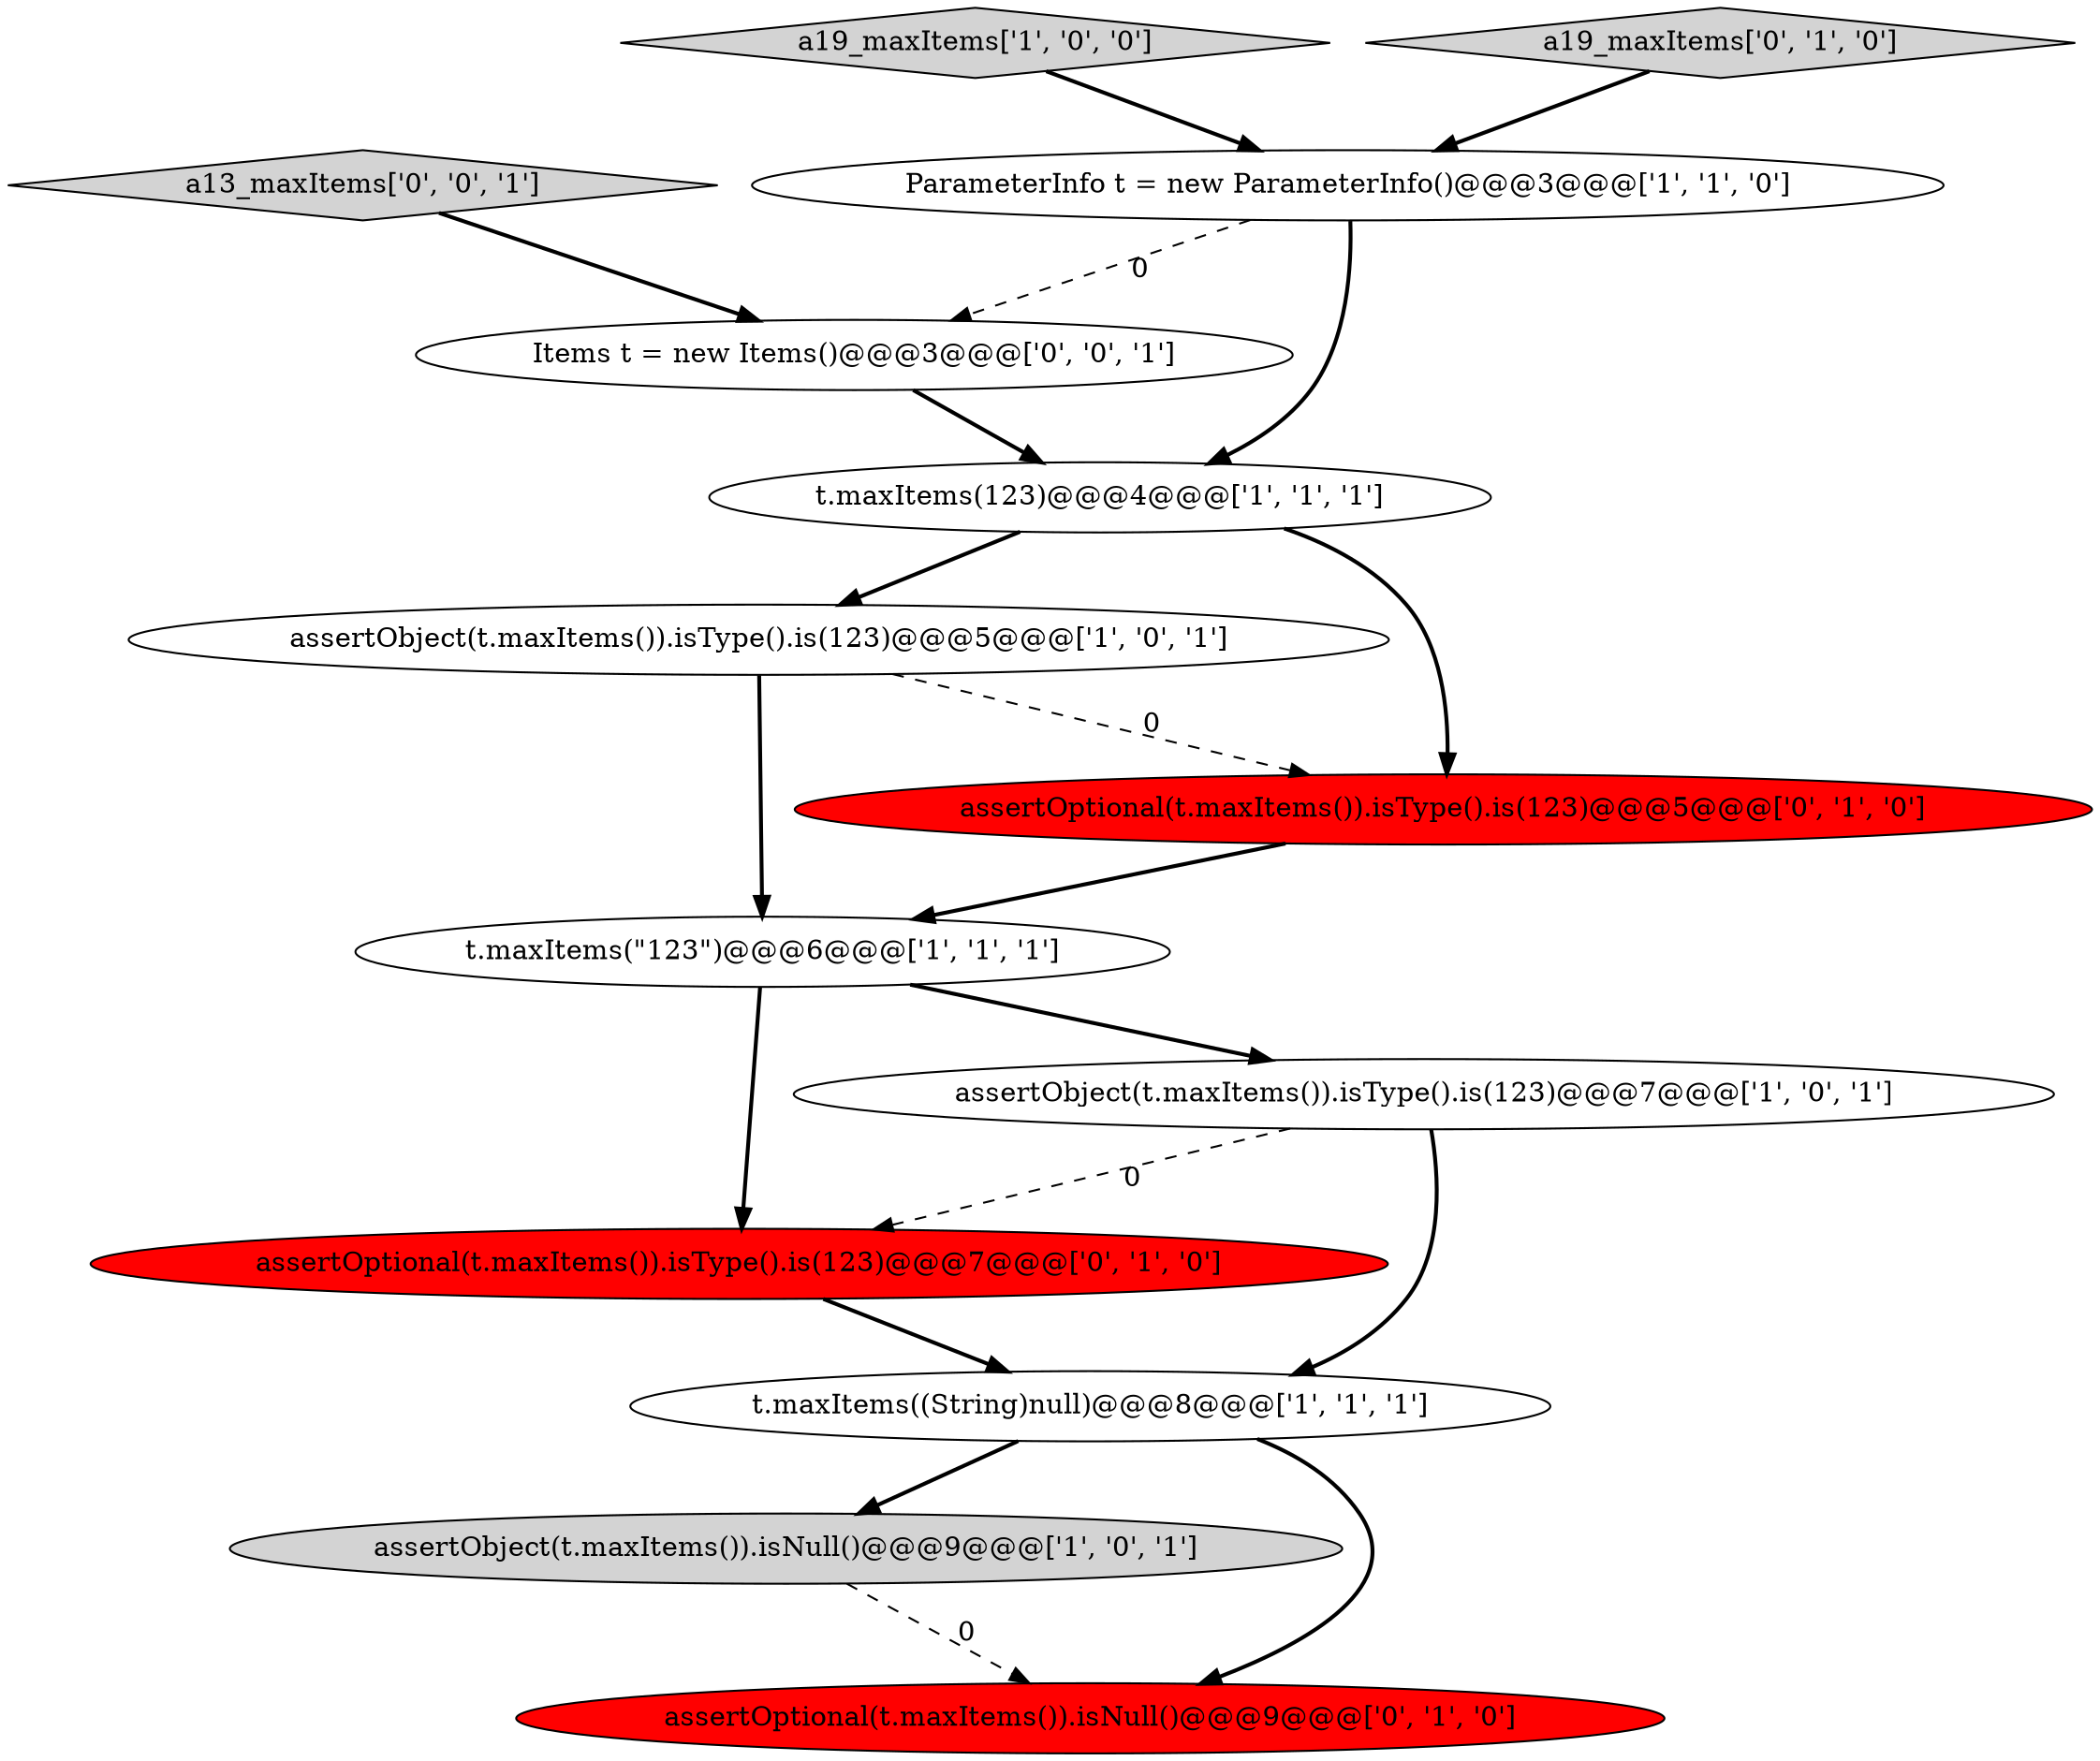 digraph {
7 [style = filled, label = "assertObject(t.maxItems()).isNull()@@@9@@@['1', '0', '1']", fillcolor = lightgray, shape = ellipse image = "AAA0AAABBB1BBB"];
11 [style = filled, label = "assertOptional(t.maxItems()).isType().is(123)@@@7@@@['0', '1', '0']", fillcolor = red, shape = ellipse image = "AAA1AAABBB2BBB"];
4 [style = filled, label = "a19_maxItems['1', '0', '0']", fillcolor = lightgray, shape = diamond image = "AAA0AAABBB1BBB"];
10 [style = filled, label = "assertOptional(t.maxItems()).isNull()@@@9@@@['0', '1', '0']", fillcolor = red, shape = ellipse image = "AAA1AAABBB2BBB"];
3 [style = filled, label = "t.maxItems(123)@@@4@@@['1', '1', '1']", fillcolor = white, shape = ellipse image = "AAA0AAABBB1BBB"];
5 [style = filled, label = "t.maxItems(\"123\")@@@6@@@['1', '1', '1']", fillcolor = white, shape = ellipse image = "AAA0AAABBB1BBB"];
2 [style = filled, label = "t.maxItems((String)null)@@@8@@@['1', '1', '1']", fillcolor = white, shape = ellipse image = "AAA0AAABBB1BBB"];
1 [style = filled, label = "assertObject(t.maxItems()).isType().is(123)@@@7@@@['1', '0', '1']", fillcolor = white, shape = ellipse image = "AAA0AAABBB1BBB"];
8 [style = filled, label = "a19_maxItems['0', '1', '0']", fillcolor = lightgray, shape = diamond image = "AAA0AAABBB2BBB"];
0 [style = filled, label = "assertObject(t.maxItems()).isType().is(123)@@@5@@@['1', '0', '1']", fillcolor = white, shape = ellipse image = "AAA0AAABBB1BBB"];
6 [style = filled, label = "ParameterInfo t = new ParameterInfo()@@@3@@@['1', '1', '0']", fillcolor = white, shape = ellipse image = "AAA0AAABBB1BBB"];
9 [style = filled, label = "assertOptional(t.maxItems()).isType().is(123)@@@5@@@['0', '1', '0']", fillcolor = red, shape = ellipse image = "AAA1AAABBB2BBB"];
12 [style = filled, label = "Items t = new Items()@@@3@@@['0', '0', '1']", fillcolor = white, shape = ellipse image = "AAA0AAABBB3BBB"];
13 [style = filled, label = "a13_maxItems['0', '0', '1']", fillcolor = lightgray, shape = diamond image = "AAA0AAABBB3BBB"];
9->5 [style = bold, label=""];
3->9 [style = bold, label=""];
6->3 [style = bold, label=""];
5->1 [style = bold, label=""];
7->10 [style = dashed, label="0"];
1->2 [style = bold, label=""];
5->11 [style = bold, label=""];
8->6 [style = bold, label=""];
12->3 [style = bold, label=""];
2->7 [style = bold, label=""];
13->12 [style = bold, label=""];
0->9 [style = dashed, label="0"];
2->10 [style = bold, label=""];
4->6 [style = bold, label=""];
1->11 [style = dashed, label="0"];
11->2 [style = bold, label=""];
3->0 [style = bold, label=""];
0->5 [style = bold, label=""];
6->12 [style = dashed, label="0"];
}
